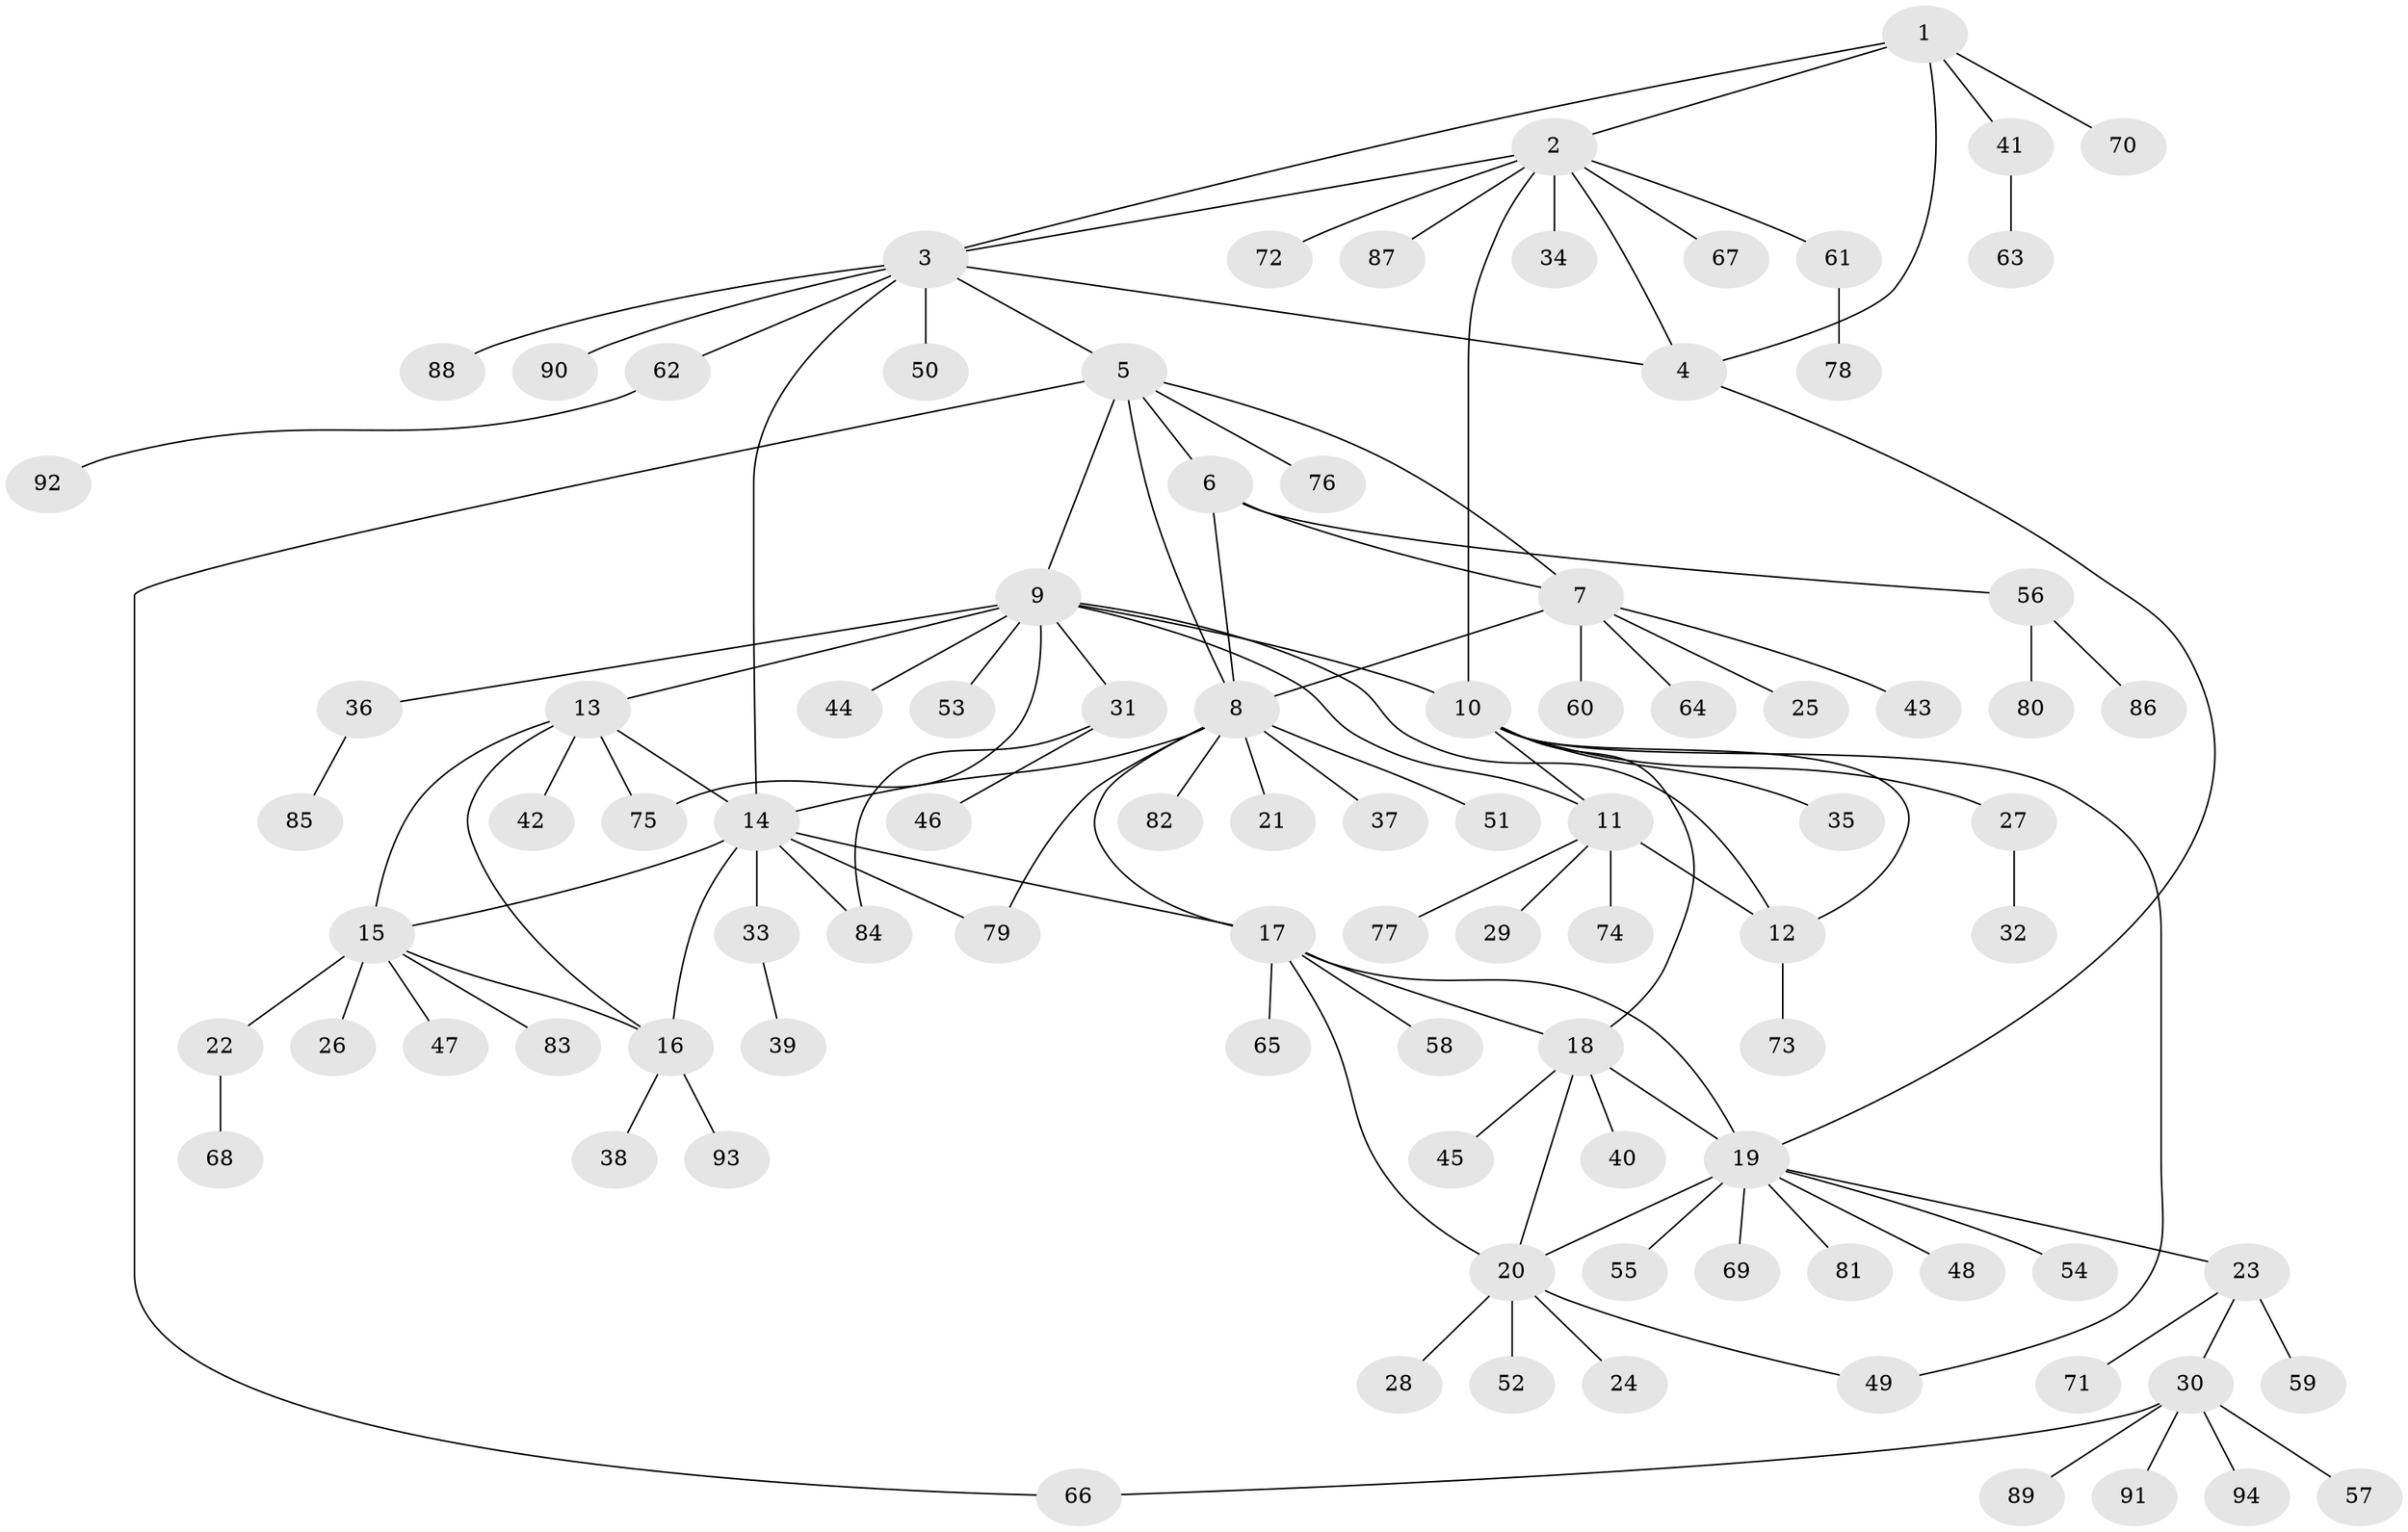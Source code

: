 // Generated by graph-tools (version 1.1) at 2025/02/03/09/25 03:02:42]
// undirected, 94 vertices, 119 edges
graph export_dot {
graph [start="1"]
  node [color=gray90,style=filled];
  1;
  2;
  3;
  4;
  5;
  6;
  7;
  8;
  9;
  10;
  11;
  12;
  13;
  14;
  15;
  16;
  17;
  18;
  19;
  20;
  21;
  22;
  23;
  24;
  25;
  26;
  27;
  28;
  29;
  30;
  31;
  32;
  33;
  34;
  35;
  36;
  37;
  38;
  39;
  40;
  41;
  42;
  43;
  44;
  45;
  46;
  47;
  48;
  49;
  50;
  51;
  52;
  53;
  54;
  55;
  56;
  57;
  58;
  59;
  60;
  61;
  62;
  63;
  64;
  65;
  66;
  67;
  68;
  69;
  70;
  71;
  72;
  73;
  74;
  75;
  76;
  77;
  78;
  79;
  80;
  81;
  82;
  83;
  84;
  85;
  86;
  87;
  88;
  89;
  90;
  91;
  92;
  93;
  94;
  1 -- 2;
  1 -- 3;
  1 -- 4;
  1 -- 41;
  1 -- 70;
  2 -- 3;
  2 -- 4;
  2 -- 10;
  2 -- 34;
  2 -- 61;
  2 -- 67;
  2 -- 72;
  2 -- 87;
  3 -- 4;
  3 -- 5;
  3 -- 14;
  3 -- 50;
  3 -- 62;
  3 -- 88;
  3 -- 90;
  4 -- 19;
  5 -- 6;
  5 -- 7;
  5 -- 8;
  5 -- 9;
  5 -- 66;
  5 -- 76;
  6 -- 7;
  6 -- 8;
  6 -- 56;
  7 -- 8;
  7 -- 25;
  7 -- 43;
  7 -- 60;
  7 -- 64;
  8 -- 14;
  8 -- 17;
  8 -- 21;
  8 -- 37;
  8 -- 51;
  8 -- 79;
  8 -- 82;
  9 -- 10;
  9 -- 11;
  9 -- 12;
  9 -- 13;
  9 -- 31;
  9 -- 36;
  9 -- 44;
  9 -- 53;
  9 -- 75;
  10 -- 11;
  10 -- 12;
  10 -- 18;
  10 -- 27;
  10 -- 35;
  10 -- 49;
  11 -- 12;
  11 -- 29;
  11 -- 74;
  11 -- 77;
  12 -- 73;
  13 -- 14;
  13 -- 15;
  13 -- 16;
  13 -- 42;
  13 -- 75;
  14 -- 15;
  14 -- 16;
  14 -- 17;
  14 -- 33;
  14 -- 79;
  14 -- 84;
  15 -- 16;
  15 -- 22;
  15 -- 26;
  15 -- 47;
  15 -- 83;
  16 -- 38;
  16 -- 93;
  17 -- 18;
  17 -- 19;
  17 -- 20;
  17 -- 58;
  17 -- 65;
  18 -- 19;
  18 -- 20;
  18 -- 40;
  18 -- 45;
  19 -- 20;
  19 -- 23;
  19 -- 48;
  19 -- 54;
  19 -- 55;
  19 -- 69;
  19 -- 81;
  20 -- 24;
  20 -- 28;
  20 -- 49;
  20 -- 52;
  22 -- 68;
  23 -- 30;
  23 -- 59;
  23 -- 71;
  27 -- 32;
  30 -- 57;
  30 -- 66;
  30 -- 89;
  30 -- 91;
  30 -- 94;
  31 -- 46;
  31 -- 84;
  33 -- 39;
  36 -- 85;
  41 -- 63;
  56 -- 80;
  56 -- 86;
  61 -- 78;
  62 -- 92;
}
